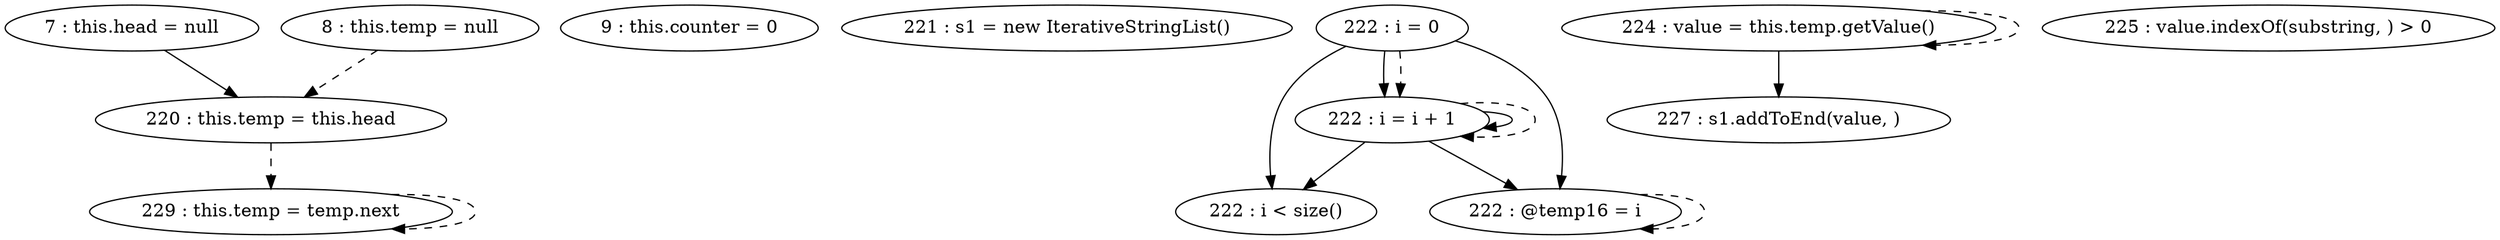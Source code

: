 digraph G {
"7 : this.head = null"
"7 : this.head = null" -> "220 : this.temp = this.head"
"8 : this.temp = null"
"8 : this.temp = null" -> "220 : this.temp = this.head" [style=dashed]
"9 : this.counter = 0"
"220 : this.temp = this.head"
"220 : this.temp = this.head" -> "229 : this.temp = temp.next" [style=dashed]
"221 : s1 = new IterativeStringList()"
"222 : i = 0"
"222 : i = 0" -> "222 : i < size()"
"222 : i = 0" -> "222 : i = i + 1"
"222 : i = 0" -> "222 : @temp16 = i"
"222 : i = 0" -> "222 : i = i + 1" [style=dashed]
"222 : i < size()"
"224 : value = this.temp.getValue()"
"224 : value = this.temp.getValue()" -> "227 : s1.addToEnd(value, )"
"224 : value = this.temp.getValue()" -> "224 : value = this.temp.getValue()" [style=dashed]
"225 : value.indexOf(substring, ) > 0"
"227 : s1.addToEnd(value, )"
"229 : this.temp = temp.next"
"229 : this.temp = temp.next" -> "229 : this.temp = temp.next" [style=dashed]
"222 : @temp16 = i"
"222 : @temp16 = i" -> "222 : @temp16 = i" [style=dashed]
"222 : i = i + 1"
"222 : i = i + 1" -> "222 : i < size()"
"222 : i = i + 1" -> "222 : i = i + 1"
"222 : i = i + 1" -> "222 : @temp16 = i"
"222 : i = i + 1" -> "222 : i = i + 1" [style=dashed]
}